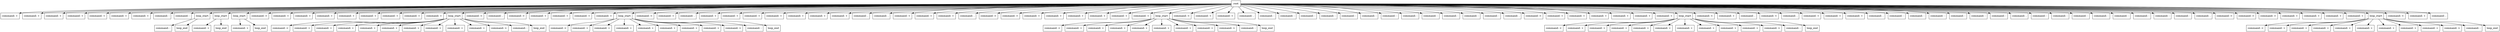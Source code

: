 digraph AST {
  node [shape=box];
  node1 [label="root"];
  node2 [label="command: +"];
  node1 -> node2;
  node3 [label="command: +"];
  node1 -> node3;
  node4 [label="command: +"];
  node1 -> node4;
  node5 [label="command: +"];
  node1 -> node5;
  node6 [label="command: +"];
  node1 -> node6;
  node7 [label="command: +"];
  node1 -> node7;
  node8 [label="command: +"];
  node1 -> node8;
  node9 [label="command: -"];
  node1 -> node9;
  node10 [label="command: -"];
  node1 -> node10;
  node11 [label="loop_start"];
  node1 -> node11;
  node12 [label="command: -"];
  node11 -> node12;
  node13 [label="loop_end"];
  node11 -> node13;
  node14 [label="loop_start"];
  node1 -> node14;
  node15 [label="command: +"];
  node14 -> node15;
  node16 [label="loop_end"];
  node14 -> node16;
  node17 [label="loop_start"];
  node1 -> node17;
  node18 [label="command: +"];
  node17 -> node18;
  node19 [label="loop_end"];
  node17 -> node19;
  node20 [label="command: >"];
  node1 -> node20;
  node21 [label="command: +"];
  node1 -> node21;
  node22 [label="command: +"];
  node1 -> node22;
  node23 [label="command: +"];
  node1 -> node23;
  node24 [label="command: +"];
  node1 -> node24;
  node25 [label="command: +"];
  node1 -> node25;
  node26 [label="command: +"];
  node1 -> node26;
  node27 [label="command: +"];
  node1 -> node27;
  node28 [label="command: +"];
  node1 -> node28;
  node29 [label="loop_start"];
  node1 -> node29;
  node30 [label="command: <"];
  node29 -> node30;
  node31 [label="command: +"];
  node29 -> node31;
  node32 [label="command: +"];
  node29 -> node32;
  node33 [label="command: +"];
  node29 -> node33;
  node34 [label="command: +"];
  node29 -> node34;
  node35 [label="command: +"];
  node29 -> node35;
  node36 [label="command: +"];
  node29 -> node36;
  node37 [label="command: +"];
  node29 -> node37;
  node38 [label="command: +"];
  node29 -> node38;
  node39 [label="command: +"];
  node29 -> node39;
  node40 [label="command: >"];
  node29 -> node40;
  node41 [label="command: -"];
  node29 -> node41;
  node42 [label="loop_end"];
  node29 -> node42;
  node43 [label="command: <"];
  node1 -> node43;
  node44 [label="command: ."];
  node1 -> node44;
  node45 [label="command: >"];
  node1 -> node45;
  node46 [label="command: +"];
  node1 -> node46;
  node47 [label="command: +"];
  node1 -> node47;
  node48 [label="command: +"];
  node1 -> node48;
  node49 [label="command: +"];
  node1 -> node49;
  node50 [label="loop_start"];
  node1 -> node50;
  node51 [label="command: <"];
  node50 -> node51;
  node52 [label="command: +"];
  node50 -> node52;
  node53 [label="command: +"];
  node50 -> node53;
  node54 [label="command: +"];
  node50 -> node54;
  node55 [label="command: +"];
  node50 -> node55;
  node56 [label="command: +"];
  node50 -> node56;
  node57 [label="command: +"];
  node50 -> node57;
  node58 [label="command: +"];
  node50 -> node58;
  node59 [label="command: >"];
  node50 -> node59;
  node60 [label="command: -"];
  node50 -> node60;
  node61 [label="loop_end"];
  node50 -> node61;
  node62 [label="command: <"];
  node1 -> node62;
  node63 [label="command: +"];
  node1 -> node63;
  node64 [label="command: ."];
  node1 -> node64;
  node65 [label="command: +"];
  node1 -> node65;
  node66 [label="command: +"];
  node1 -> node66;
  node67 [label="command: +"];
  node1 -> node67;
  node68 [label="command: +"];
  node1 -> node68;
  node69 [label="command: +"];
  node1 -> node69;
  node70 [label="command: +"];
  node1 -> node70;
  node71 [label="command: +"];
  node1 -> node71;
  node72 [label="command: ."];
  node1 -> node72;
  node73 [label="command: ."];
  node1 -> node73;
  node74 [label="command: +"];
  node1 -> node74;
  node75 [label="command: +"];
  node1 -> node75;
  node76 [label="command: +"];
  node1 -> node76;
  node77 [label="command: ."];
  node1 -> node77;
  node78 [label="command: >"];
  node1 -> node78;
  node79 [label="command: >"];
  node1 -> node79;
  node80 [label="command: +"];
  node1 -> node80;
  node81 [label="command: +"];
  node1 -> node81;
  node82 [label="command: +"];
  node1 -> node82;
  node83 [label="command: +"];
  node1 -> node83;
  node84 [label="command: +"];
  node1 -> node84;
  node85 [label="command: +"];
  node1 -> node85;
  node86 [label="loop_start"];
  node1 -> node86;
  node87 [label="command: <"];
  node86 -> node87;
  node88 [label="command: +"];
  node86 -> node88;
  node89 [label="command: +"];
  node86 -> node89;
  node90 [label="command: +"];
  node86 -> node90;
  node91 [label="command: +"];
  node86 -> node91;
  node92 [label="command: +"];
  node86 -> node92;
  node93 [label="command: +"];
  node86 -> node93;
  node94 [label="command: +"];
  node86 -> node94;
  node95 [label="command: >"];
  node86 -> node95;
  node96 [label="command: -"];
  node86 -> node96;
  node97 [label="loop_end"];
  node86 -> node97;
  node98 [label="command: <"];
  node1 -> node98;
  node99 [label="command: +"];
  node1 -> node99;
  node100 [label="command: +"];
  node1 -> node100;
  node101 [label="command: ."];
  node1 -> node101;
  node102 [label="command: -"];
  node1 -> node102;
  node103 [label="command: -"];
  node1 -> node103;
  node104 [label="command: -"];
  node1 -> node104;
  node105 [label="command: -"];
  node1 -> node105;
  node106 [label="command: -"];
  node1 -> node106;
  node107 [label="command: -"];
  node1 -> node107;
  node108 [label="command: -"];
  node1 -> node108;
  node109 [label="command: -"];
  node1 -> node109;
  node110 [label="command: -"];
  node1 -> node110;
  node111 [label="command: -"];
  node1 -> node111;
  node112 [label="command: -"];
  node1 -> node112;
  node113 [label="command: -"];
  node1 -> node113;
  node114 [label="command: ."];
  node1 -> node114;
  node115 [label="command: >"];
  node1 -> node115;
  node116 [label="command: +"];
  node1 -> node116;
  node117 [label="command: +"];
  node1 -> node117;
  node118 [label="command: +"];
  node1 -> node118;
  node119 [label="command: +"];
  node1 -> node119;
  node120 [label="command: +"];
  node1 -> node120;
  node121 [label="command: +"];
  node1 -> node121;
  node122 [label="loop_start"];
  node1 -> node122;
  node123 [label="command: <"];
  node122 -> node123;
  node124 [label="command: +"];
  node122 -> node124;
  node125 [label="command: +"];
  node122 -> node125;
  node126 [label="command: +"];
  node122 -> node126;
  node127 [label="command: +"];
  node122 -> node127;
  node128 [label="command: +"];
  node122 -> node128;
  node129 [label="command: +"];
  node122 -> node129;
  node130 [label="command: +"];
  node122 -> node130;
  node131 [label="command: +"];
  node122 -> node131;
  node132 [label="command: +"];
  node122 -> node132;
  node133 [label="command: >"];
  node122 -> node133;
  node134 [label="command: -"];
  node122 -> node134;
  node135 [label="loop_end"];
  node122 -> node135;
  node136 [label="command: <"];
  node1 -> node136;
  node137 [label="command: +"];
  node1 -> node137;
  node138 [label="command: ."];
  node1 -> node138;
  node139 [label="command: <"];
  node1 -> node139;
  node140 [label="command: ."];
  node1 -> node140;
  node141 [label="command: +"];
  node1 -> node141;
  node142 [label="command: +"];
  node1 -> node142;
  node143 [label="command: +"];
  node1 -> node143;
  node144 [label="command: ."];
  node1 -> node144;
  node145 [label="command: -"];
  node1 -> node145;
  node146 [label="command: -"];
  node1 -> node146;
  node147 [label="command: -"];
  node1 -> node147;
  node148 [label="command: -"];
  node1 -> node148;
  node149 [label="command: -"];
  node1 -> node149;
  node150 [label="command: -"];
  node1 -> node150;
  node151 [label="command: ."];
  node1 -> node151;
  node152 [label="command: -"];
  node1 -> node152;
  node153 [label="command: -"];
  node1 -> node153;
  node154 [label="command: -"];
  node1 -> node154;
  node155 [label="command: -"];
  node1 -> node155;
  node156 [label="command: -"];
  node1 -> node156;
  node157 [label="command: -"];
  node1 -> node157;
  node158 [label="command: -"];
  node1 -> node158;
  node159 [label="command: -"];
  node1 -> node159;
  node160 [label="command: ."];
  node1 -> node160;
  node161 [label="command: >"];
  node1 -> node161;
  node162 [label="command: >"];
  node1 -> node162;
  node163 [label="command: >"];
  node1 -> node163;
  node164 [label="command: +"];
  node1 -> node164;
  node165 [label="command: +"];
  node1 -> node165;
  node166 [label="command: +"];
  node1 -> node166;
  node167 [label="command: +"];
  node1 -> node167;
  node168 [label="loop_start"];
  node1 -> node168;
  node169 [label="command: <"];
  node168 -> node169;
  node170 [label="command: +"];
  node168 -> node170;
  node171 [label="command: +"];
  node168 -> node171;
  node172 [label="command: +"];
  node168 -> node172;
  node173 [label="command: +"];
  node168 -> node173;
  node174 [label="command: +"];
  node168 -> node174;
  node175 [label="command: +"];
  node168 -> node175;
  node176 [label="command: +"];
  node168 -> node176;
  node177 [label="command: +"];
  node168 -> node177;
  node178 [label="command: >"];
  node168 -> node178;
  node179 [label="command: -"];
  node168 -> node179;
  node180 [label="loop_end"];
  node168 -> node180;
  node181 [label="command: <"];
  node1 -> node181;
  node182 [label="command: +"];
  node1 -> node182;
  node183 [label="command: ."];
  node1 -> node183;
}
